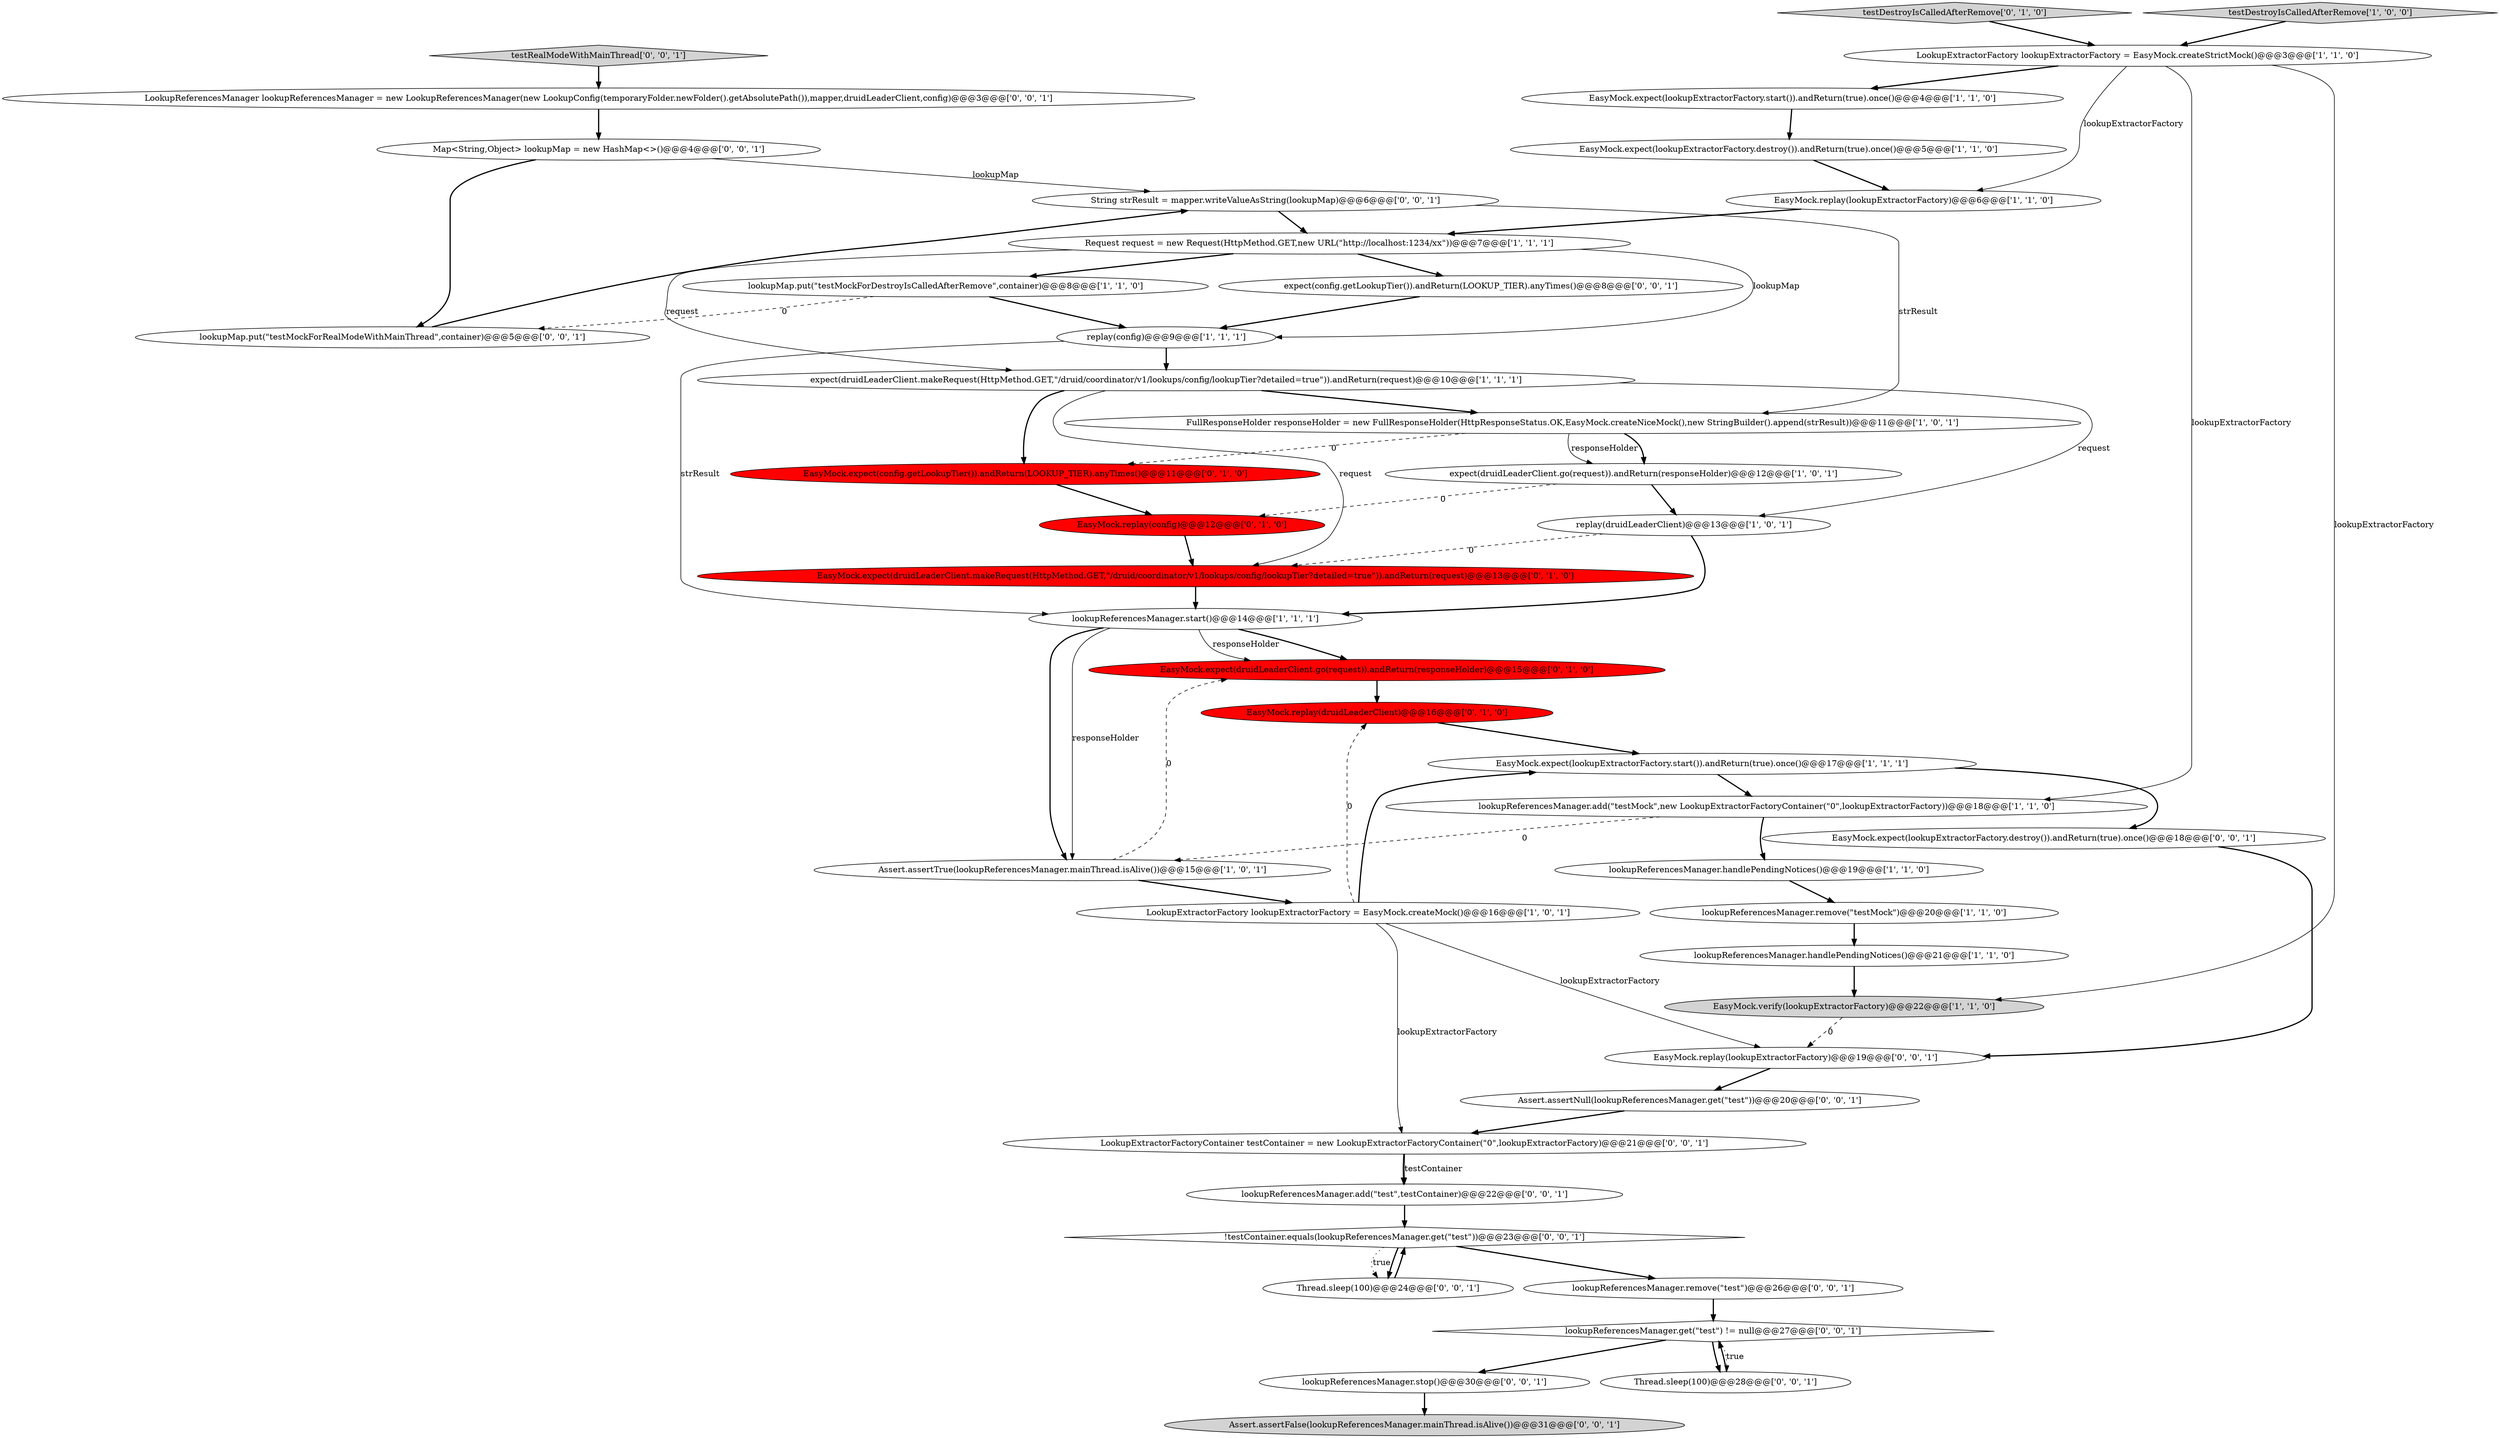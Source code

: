 digraph {
36 [style = filled, label = "String strResult = mapper.writeValueAsString(lookupMap)@@@6@@@['0', '0', '1']", fillcolor = white, shape = ellipse image = "AAA0AAABBB3BBB"];
20 [style = filled, label = "lookupMap.put(\"testMockForDestroyIsCalledAfterRemove\",container)@@@8@@@['1', '1', '0']", fillcolor = white, shape = ellipse image = "AAA0AAABBB1BBB"];
1 [style = filled, label = "FullResponseHolder responseHolder = new FullResponseHolder(HttpResponseStatus.OK,EasyMock.createNiceMock(),new StringBuilder().append(strResult))@@@11@@@['1', '0', '1']", fillcolor = white, shape = ellipse image = "AAA0AAABBB1BBB"];
31 [style = filled, label = "lookupReferencesManager.stop()@@@30@@@['0', '0', '1']", fillcolor = white, shape = ellipse image = "AAA0AAABBB3BBB"];
6 [style = filled, label = "LookupExtractorFactory lookupExtractorFactory = EasyMock.createMock()@@@16@@@['1', '0', '1']", fillcolor = white, shape = ellipse image = "AAA0AAABBB1BBB"];
18 [style = filled, label = "EasyMock.expect(lookupExtractorFactory.start()).andReturn(true).once()@@@4@@@['1', '1', '0']", fillcolor = white, shape = ellipse image = "AAA0AAABBB1BBB"];
2 [style = filled, label = "LookupExtractorFactory lookupExtractorFactory = EasyMock.createStrictMock()@@@3@@@['1', '1', '0']", fillcolor = white, shape = ellipse image = "AAA0AAABBB1BBB"];
27 [style = filled, label = "lookupReferencesManager.get(\"test\") != null@@@27@@@['0', '0', '1']", fillcolor = white, shape = diamond image = "AAA0AAABBB3BBB"];
19 [style = filled, label = "EasyMock.replay(lookupExtractorFactory)@@@6@@@['1', '1', '0']", fillcolor = white, shape = ellipse image = "AAA0AAABBB1BBB"];
34 [style = filled, label = "EasyMock.expect(lookupExtractorFactory.destroy()).andReturn(true).once()@@@18@@@['0', '0', '1']", fillcolor = white, shape = ellipse image = "AAA0AAABBB3BBB"];
24 [style = filled, label = "EasyMock.replay(druidLeaderClient)@@@16@@@['0', '1', '0']", fillcolor = red, shape = ellipse image = "AAA1AAABBB2BBB"];
39 [style = filled, label = "Assert.assertNull(lookupReferencesManager.get(\"test\"))@@@20@@@['0', '0', '1']", fillcolor = white, shape = ellipse image = "AAA0AAABBB3BBB"];
32 [style = filled, label = "Thread.sleep(100)@@@24@@@['0', '0', '1']", fillcolor = white, shape = ellipse image = "AAA0AAABBB3BBB"];
38 [style = filled, label = "expect(config.getLookupTier()).andReturn(LOOKUP_TIER).anyTimes()@@@8@@@['0', '0', '1']", fillcolor = white, shape = ellipse image = "AAA0AAABBB3BBB"];
17 [style = filled, label = "lookupReferencesManager.start()@@@14@@@['1', '1', '1']", fillcolor = white, shape = ellipse image = "AAA0AAABBB1BBB"];
23 [style = filled, label = "EasyMock.expect(druidLeaderClient.go(request)).andReturn(responseHolder)@@@15@@@['0', '1', '0']", fillcolor = red, shape = ellipse image = "AAA1AAABBB2BBB"];
33 [style = filled, label = "testRealModeWithMainThread['0', '0', '1']", fillcolor = lightgray, shape = diamond image = "AAA0AAABBB3BBB"];
28 [style = filled, label = "lookupReferencesManager.remove(\"test\")@@@26@@@['0', '0', '1']", fillcolor = white, shape = ellipse image = "AAA0AAABBB3BBB"];
40 [style = filled, label = "!testContainer.equals(lookupReferencesManager.get(\"test\"))@@@23@@@['0', '0', '1']", fillcolor = white, shape = diamond image = "AAA0AAABBB3BBB"];
4 [style = filled, label = "lookupReferencesManager.handlePendingNotices()@@@21@@@['1', '1', '0']", fillcolor = white, shape = ellipse image = "AAA0AAABBB1BBB"];
14 [style = filled, label = "lookupReferencesManager.handlePendingNotices()@@@19@@@['1', '1', '0']", fillcolor = white, shape = ellipse image = "AAA0AAABBB1BBB"];
35 [style = filled, label = "LookupExtractorFactoryContainer testContainer = new LookupExtractorFactoryContainer(\"0\",lookupExtractorFactory)@@@21@@@['0', '0', '1']", fillcolor = white, shape = ellipse image = "AAA0AAABBB3BBB"];
15 [style = filled, label = "replay(druidLeaderClient)@@@13@@@['1', '0', '1']", fillcolor = white, shape = ellipse image = "AAA0AAABBB1BBB"];
0 [style = filled, label = "EasyMock.expect(lookupExtractorFactory.destroy()).andReturn(true).once()@@@5@@@['1', '1', '0']", fillcolor = white, shape = ellipse image = "AAA0AAABBB1BBB"];
41 [style = filled, label = "Assert.assertFalse(lookupReferencesManager.mainThread.isAlive())@@@31@@@['0', '0', '1']", fillcolor = lightgray, shape = ellipse image = "AAA0AAABBB3BBB"];
8 [style = filled, label = "EasyMock.verify(lookupExtractorFactory)@@@22@@@['1', '1', '0']", fillcolor = lightgray, shape = ellipse image = "AAA0AAABBB1BBB"];
29 [style = filled, label = "lookupReferencesManager.add(\"test\",testContainer)@@@22@@@['0', '0', '1']", fillcolor = white, shape = ellipse image = "AAA0AAABBB3BBB"];
22 [style = filled, label = "testDestroyIsCalledAfterRemove['0', '1', '0']", fillcolor = lightgray, shape = diamond image = "AAA0AAABBB2BBB"];
12 [style = filled, label = "replay(config)@@@9@@@['1', '1', '1']", fillcolor = white, shape = ellipse image = "AAA0AAABBB1BBB"];
42 [style = filled, label = "Map<String,Object> lookupMap = new HashMap<>()@@@4@@@['0', '0', '1']", fillcolor = white, shape = ellipse image = "AAA0AAABBB3BBB"];
26 [style = filled, label = "EasyMock.expect(druidLeaderClient.makeRequest(HttpMethod.GET,\"/druid/coordinator/v1/lookups/config/lookupTier?detailed=true\")).andReturn(request)@@@13@@@['0', '1', '0']", fillcolor = red, shape = ellipse image = "AAA1AAABBB2BBB"];
37 [style = filled, label = "EasyMock.replay(lookupExtractorFactory)@@@19@@@['0', '0', '1']", fillcolor = white, shape = ellipse image = "AAA0AAABBB3BBB"];
44 [style = filled, label = "LookupReferencesManager lookupReferencesManager = new LookupReferencesManager(new LookupConfig(temporaryFolder.newFolder().getAbsolutePath()),mapper,druidLeaderClient,config)@@@3@@@['0', '0', '1']", fillcolor = white, shape = ellipse image = "AAA0AAABBB3BBB"];
43 [style = filled, label = "Thread.sleep(100)@@@28@@@['0', '0', '1']", fillcolor = white, shape = ellipse image = "AAA0AAABBB3BBB"];
10 [style = filled, label = "Request request = new Request(HttpMethod.GET,new URL(\"http://localhost:1234/xx\"))@@@7@@@['1', '1', '1']", fillcolor = white, shape = ellipse image = "AAA0AAABBB1BBB"];
13 [style = filled, label = "Assert.assertTrue(lookupReferencesManager.mainThread.isAlive())@@@15@@@['1', '0', '1']", fillcolor = white, shape = ellipse image = "AAA0AAABBB1BBB"];
25 [style = filled, label = "EasyMock.expect(config.getLookupTier()).andReturn(LOOKUP_TIER).anyTimes()@@@11@@@['0', '1', '0']", fillcolor = red, shape = ellipse image = "AAA1AAABBB2BBB"];
16 [style = filled, label = "expect(druidLeaderClient.go(request)).andReturn(responseHolder)@@@12@@@['1', '0', '1']", fillcolor = white, shape = ellipse image = "AAA0AAABBB1BBB"];
21 [style = filled, label = "EasyMock.replay(config)@@@12@@@['0', '1', '0']", fillcolor = red, shape = ellipse image = "AAA1AAABBB2BBB"];
9 [style = filled, label = "expect(druidLeaderClient.makeRequest(HttpMethod.GET,\"/druid/coordinator/v1/lookups/config/lookupTier?detailed=true\")).andReturn(request)@@@10@@@['1', '1', '1']", fillcolor = white, shape = ellipse image = "AAA0AAABBB1BBB"];
11 [style = filled, label = "lookupReferencesManager.remove(\"testMock\")@@@20@@@['1', '1', '0']", fillcolor = white, shape = ellipse image = "AAA0AAABBB1BBB"];
5 [style = filled, label = "testDestroyIsCalledAfterRemove['1', '0', '0']", fillcolor = lightgray, shape = diamond image = "AAA0AAABBB1BBB"];
7 [style = filled, label = "EasyMock.expect(lookupExtractorFactory.start()).andReturn(true).once()@@@17@@@['1', '1', '1']", fillcolor = white, shape = ellipse image = "AAA0AAABBB1BBB"];
30 [style = filled, label = "lookupMap.put(\"testMockForRealModeWithMainThread\",container)@@@5@@@['0', '0', '1']", fillcolor = white, shape = ellipse image = "AAA0AAABBB3BBB"];
3 [style = filled, label = "lookupReferencesManager.add(\"testMock\",new LookupExtractorFactoryContainer(\"0\",lookupExtractorFactory))@@@18@@@['1', '1', '0']", fillcolor = white, shape = ellipse image = "AAA0AAABBB1BBB"];
16->15 [style = bold, label=""];
44->42 [style = bold, label=""];
8->37 [style = dashed, label="0"];
10->20 [style = bold, label=""];
1->16 [style = solid, label="responseHolder"];
27->43 [style = dotted, label="true"];
22->2 [style = bold, label=""];
35->29 [style = bold, label=""];
27->43 [style = bold, label=""];
9->15 [style = solid, label="request"];
26->17 [style = bold, label=""];
35->29 [style = solid, label="testContainer"];
10->12 [style = solid, label="lookupMap"];
0->19 [style = bold, label=""];
11->4 [style = bold, label=""];
3->14 [style = bold, label=""];
38->12 [style = bold, label=""];
2->19 [style = solid, label="lookupExtractorFactory"];
27->31 [style = bold, label=""];
2->18 [style = bold, label=""];
19->10 [style = bold, label=""];
30->36 [style = bold, label=""];
2->8 [style = solid, label="lookupExtractorFactory"];
40->32 [style = dotted, label="true"];
6->35 [style = solid, label="lookupExtractorFactory"];
40->28 [style = bold, label=""];
42->36 [style = solid, label="lookupMap"];
12->9 [style = bold, label=""];
3->13 [style = dashed, label="0"];
13->23 [style = dashed, label="0"];
16->21 [style = dashed, label="0"];
17->23 [style = bold, label=""];
7->3 [style = bold, label=""];
21->26 [style = bold, label=""];
15->17 [style = bold, label=""];
5->2 [style = bold, label=""];
23->24 [style = bold, label=""];
36->1 [style = solid, label="strResult"];
7->34 [style = bold, label=""];
10->38 [style = bold, label=""];
34->37 [style = bold, label=""];
42->30 [style = bold, label=""];
1->16 [style = bold, label=""];
6->24 [style = dashed, label="0"];
39->35 [style = bold, label=""];
9->25 [style = bold, label=""];
32->40 [style = bold, label=""];
43->27 [style = bold, label=""];
20->30 [style = dashed, label="0"];
20->12 [style = bold, label=""];
9->26 [style = solid, label="request"];
40->32 [style = bold, label=""];
31->41 [style = bold, label=""];
15->26 [style = dashed, label="0"];
4->8 [style = bold, label=""];
29->40 [style = bold, label=""];
6->37 [style = solid, label="lookupExtractorFactory"];
17->13 [style = bold, label=""];
17->13 [style = solid, label="responseHolder"];
28->27 [style = bold, label=""];
13->6 [style = bold, label=""];
9->1 [style = bold, label=""];
6->7 [style = bold, label=""];
24->7 [style = bold, label=""];
33->44 [style = bold, label=""];
1->25 [style = dashed, label="0"];
14->11 [style = bold, label=""];
18->0 [style = bold, label=""];
37->39 [style = bold, label=""];
12->17 [style = solid, label="strResult"];
17->23 [style = solid, label="responseHolder"];
25->21 [style = bold, label=""];
10->9 [style = solid, label="request"];
36->10 [style = bold, label=""];
2->3 [style = solid, label="lookupExtractorFactory"];
}
